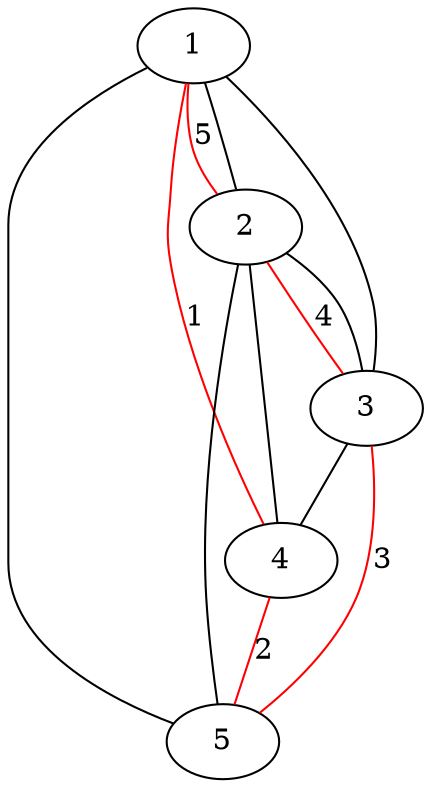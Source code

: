 graph G{
1--4[color=red,label=1]
1--2[color=black]
1--3[color=black]
1--5[color=black]
2--4[color=black]
2--3[color=black]
2--1[color=red,label=5]
2--5[color=black]
3--5[color=red,label=3]
3--2[color=red,label=4]
3--4[color=black]
4--5[color=red,label=2]
}